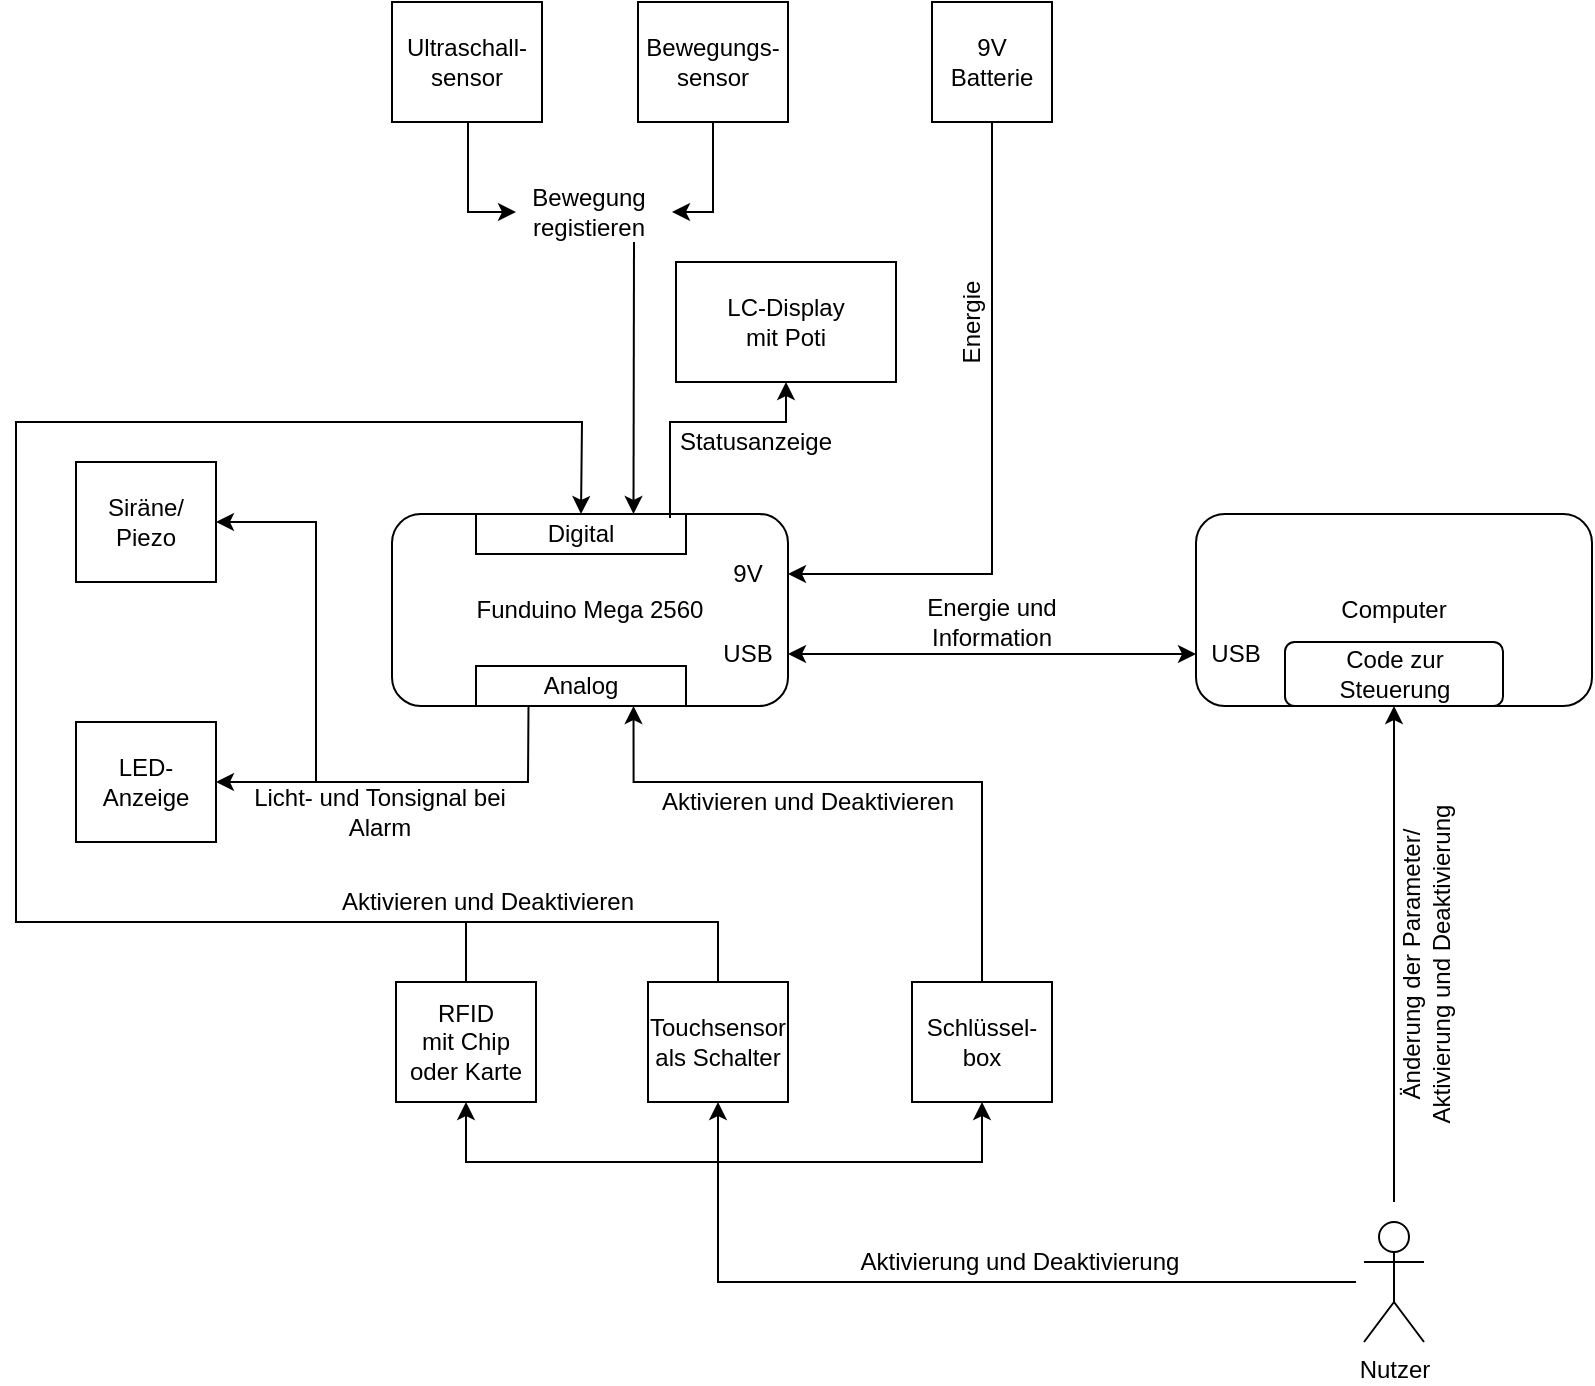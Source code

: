 <mxfile version="11.0.8" type="github"><diagram id="PykqugaIFpiJtWDVT89s" name="Page-1"><mxGraphModel dx="1102" dy="567" grid="1" gridSize="10" guides="1" tooltips="1" connect="1" arrows="1" fold="1" page="1" pageScale="1" pageWidth="1654" pageHeight="1169" math="0" shadow="0"><root><mxCell id="0"/><mxCell id="1" parent="0"/><mxCell id="Ei5GldHbilP3Td4h4mmq-2" value="Funduino Mega 2560" style="rounded=1;whiteSpace=wrap;html=1;" parent="1" vertex="1"><mxGeometry x="728" y="536" width="198" height="96" as="geometry"/></mxCell><mxCell id="Ei5GldHbilP3Td4h4mmq-6" value="USB" style="text;html=1;strokeColor=none;fillColor=none;align=center;verticalAlign=middle;whiteSpace=wrap;rounded=0;" parent="1" vertex="1"><mxGeometry x="886" y="596" width="40" height="20" as="geometry"/></mxCell><mxCell id="Ei5GldHbilP3Td4h4mmq-8" value="9V" style="text;html=1;strokeColor=none;fillColor=none;align=center;verticalAlign=middle;whiteSpace=wrap;rounded=0;" parent="1" vertex="1"><mxGeometry x="886" y="556" width="40" height="20" as="geometry"/></mxCell><mxCell id="Ei5GldHbilP3Td4h4mmq-10" value="Computer" style="rounded=1;whiteSpace=wrap;html=1;" parent="1" vertex="1"><mxGeometry x="1130" y="536" width="198" height="96" as="geometry"/></mxCell><mxCell id="Ei5GldHbilP3Td4h4mmq-11" value="Code zur Steuerung" style="rounded=1;whiteSpace=wrap;html=1;" parent="1" vertex="1"><mxGeometry x="1174.5" y="600" width="109" height="32" as="geometry"/></mxCell><mxCell id="Ei5GldHbilP3Td4h4mmq-12" value="" style="endArrow=classic;startArrow=classic;html=1;entryX=0;entryY=0.5;entryDx=0;entryDy=0;exitX=1;exitY=0.5;exitDx=0;exitDy=0;" parent="1" source="Ei5GldHbilP3Td4h4mmq-6" target="Ei5GldHbilP3Td4h4mmq-14" edge="1"><mxGeometry width="50" height="50" relative="1" as="geometry"><mxPoint x="730" y="700" as="sourcePoint"/><mxPoint x="780" y="650" as="targetPoint"/></mxGeometry></mxCell><mxCell id="Ei5GldHbilP3Td4h4mmq-14" value="USB" style="text;html=1;strokeColor=none;fillColor=none;align=center;verticalAlign=middle;whiteSpace=wrap;rounded=0;" parent="1" vertex="1"><mxGeometry x="1130" y="596" width="40" height="20" as="geometry"/></mxCell><mxCell id="Ei5GldHbilP3Td4h4mmq-15" value="Energie und Information" style="text;html=1;strokeColor=none;fillColor=none;align=center;verticalAlign=middle;whiteSpace=wrap;rounded=0;" parent="1" vertex="1"><mxGeometry x="978" y="580" width="100" height="20" as="geometry"/></mxCell><mxCell id="Ei5GldHbilP3Td4h4mmq-16" value="9V Batterie" style="rounded=0;whiteSpace=wrap;html=1;" parent="1" vertex="1"><mxGeometry x="998" y="280" width="60" height="60" as="geometry"/></mxCell><mxCell id="Ei5GldHbilP3Td4h4mmq-17" value="" style="endArrow=classic;html=1;exitX=0.5;exitY=1;exitDx=0;exitDy=0;entryX=1;entryY=0.5;entryDx=0;entryDy=0;rounded=0;" parent="1" source="Ei5GldHbilP3Td4h4mmq-16" target="Ei5GldHbilP3Td4h4mmq-8" edge="1"><mxGeometry width="50" height="50" relative="1" as="geometry"><mxPoint x="730" y="700" as="sourcePoint"/><mxPoint x="1028" y="560" as="targetPoint"/><Array as="points"><mxPoint x="1028" y="566"/></Array></mxGeometry></mxCell><mxCell id="Ei5GldHbilP3Td4h4mmq-18" value="Energie" style="text;html=1;strokeColor=none;fillColor=none;align=center;verticalAlign=middle;whiteSpace=wrap;rounded=0;rotation=-90;" parent="1" vertex="1"><mxGeometry x="998" y="430" width="40" height="20" as="geometry"/></mxCell><mxCell id="Ei5GldHbilP3Td4h4mmq-20" value="Analog" style="rounded=0;whiteSpace=wrap;html=1;" parent="1" vertex="1"><mxGeometry x="770" y="612" width="105" height="20" as="geometry"/></mxCell><mxCell id="Ei5GldHbilP3Td4h4mmq-21" value="Digital" style="rounded=0;whiteSpace=wrap;html=1;" parent="1" vertex="1"><mxGeometry x="770" y="536" width="105" height="20" as="geometry"/></mxCell><mxCell id="Ei5GldHbilP3Td4h4mmq-29" style="edgeStyle=orthogonalEdgeStyle;rounded=0;orthogonalLoop=1;jettySize=auto;html=1;exitX=0.5;exitY=1;exitDx=0;exitDy=0;entryX=1;entryY=0.5;entryDx=0;entryDy=0;" parent="1" source="Ei5GldHbilP3Td4h4mmq-23" target="Ei5GldHbilP3Td4h4mmq-27" edge="1"><mxGeometry relative="1" as="geometry"/></mxCell><mxCell id="Ei5GldHbilP3Td4h4mmq-23" value="Bewegungs-sensor" style="rounded=0;whiteSpace=wrap;html=1;" parent="1" vertex="1"><mxGeometry x="851" y="280" width="75" height="60" as="geometry"/></mxCell><mxCell id="Ei5GldHbilP3Td4h4mmq-24" value="Ultraschall-sensor" style="rounded=0;whiteSpace=wrap;html=1;" parent="1" vertex="1"><mxGeometry x="728" y="280" width="75" height="60" as="geometry"/></mxCell><mxCell id="Ei5GldHbilP3Td4h4mmq-27" value="Bewegung registieren" style="text;html=1;strokeColor=none;fillColor=none;align=center;verticalAlign=middle;whiteSpace=wrap;rounded=0;" parent="1" vertex="1"><mxGeometry x="785" y="370" width="83" height="30" as="geometry"/></mxCell><mxCell id="Ei5GldHbilP3Td4h4mmq-28" value="" style="endArrow=classic;html=1;rounded=0;" parent="1" edge="1"><mxGeometry width="50" height="50" relative="1" as="geometry"><mxPoint x="766" y="340" as="sourcePoint"/><mxPoint x="790" y="385" as="targetPoint"/><Array as="points"><mxPoint x="766" y="385"/></Array></mxGeometry></mxCell><mxCell id="Ei5GldHbilP3Td4h4mmq-32" value="" style="endArrow=classic;html=1;entryX=0.75;entryY=0;entryDx=0;entryDy=0;" parent="1" target="Ei5GldHbilP3Td4h4mmq-21" edge="1"><mxGeometry width="50" height="50" relative="1" as="geometry"><mxPoint x="849" y="400" as="sourcePoint"/><mxPoint x="780" y="650" as="targetPoint"/></mxGeometry></mxCell><mxCell id="Ei5GldHbilP3Td4h4mmq-34" value="RFID&lt;br&gt;mit Chip oder Karte" style="rounded=0;whiteSpace=wrap;html=1;" parent="1" vertex="1"><mxGeometry x="730" y="770" width="70" height="60" as="geometry"/></mxCell><mxCell id="Ei5GldHbilP3Td4h4mmq-35" value="LC-Display&lt;br&gt;mit Poti" style="rounded=0;whiteSpace=wrap;html=1;" parent="1" vertex="1"><mxGeometry x="870" y="410" width="110" height="60" as="geometry"/></mxCell><mxCell id="Ei5GldHbilP3Td4h4mmq-36" value="Statusanzeige" style="text;html=1;strokeColor=none;fillColor=none;align=center;verticalAlign=middle;whiteSpace=wrap;rounded=0;" parent="1" vertex="1"><mxGeometry x="868" y="490" width="84" height="20" as="geometry"/></mxCell><mxCell id="Ei5GldHbilP3Td4h4mmq-37" value="" style="endArrow=classic;html=1;entryX=0.5;entryY=1;entryDx=0;entryDy=0;rounded=0;" parent="1" target="Ei5GldHbilP3Td4h4mmq-35" edge="1"><mxGeometry width="50" height="50" relative="1" as="geometry"><mxPoint x="867" y="538" as="sourcePoint"/><mxPoint x="630" y="690" as="targetPoint"/><Array as="points"><mxPoint x="867" y="490"/><mxPoint x="925" y="490"/></Array></mxGeometry></mxCell><mxCell id="Ei5GldHbilP3Td4h4mmq-39" value="Touchsensor&lt;br&gt;als Schalter" style="rounded=0;whiteSpace=wrap;html=1;" parent="1" vertex="1"><mxGeometry x="856" y="770" width="70" height="60" as="geometry"/></mxCell><mxCell id="Ei5GldHbilP3Td4h4mmq-41" style="edgeStyle=orthogonalEdgeStyle;rounded=0;orthogonalLoop=1;jettySize=auto;html=1;exitX=0.5;exitY=0;exitDx=0;exitDy=0;entryX=0.75;entryY=1;entryDx=0;entryDy=0;" parent="1" source="Ei5GldHbilP3Td4h4mmq-40" target="Ei5GldHbilP3Td4h4mmq-20" edge="1"><mxGeometry relative="1" as="geometry"><Array as="points"><mxPoint x="1023" y="670"/><mxPoint x="849" y="670"/></Array></mxGeometry></mxCell><mxCell id="Ei5GldHbilP3Td4h4mmq-40" value="Schlüssel-&lt;br&gt;box" style="rounded=0;whiteSpace=wrap;html=1;" parent="1" vertex="1"><mxGeometry x="988" y="770" width="70" height="60" as="geometry"/></mxCell><mxCell id="Ei5GldHbilP3Td4h4mmq-42" value="Aktivieren und Deaktivieren" style="text;html=1;strokeColor=none;fillColor=none;align=center;verticalAlign=middle;whiteSpace=wrap;rounded=0;" parent="1" vertex="1"><mxGeometry x="856" y="670" width="160" height="20" as="geometry"/></mxCell><mxCell id="Ei5GldHbilP3Td4h4mmq-45" value="" style="endArrow=classic;html=1;entryX=0.5;entryY=1;entryDx=0;entryDy=0;rounded=0;" parent="1" target="Ei5GldHbilP3Td4h4mmq-34" edge="1"><mxGeometry width="50" height="50" relative="1" as="geometry"><mxPoint x="890" y="860" as="sourcePoint"/><mxPoint x="780" y="880" as="targetPoint"/><Array as="points"><mxPoint x="765" y="860"/></Array></mxGeometry></mxCell><mxCell id="Ei5GldHbilP3Td4h4mmq-47" value="" style="endArrow=classic;html=1;entryX=0.5;entryY=1;entryDx=0;entryDy=0;rounded=0;" parent="1" target="Ei5GldHbilP3Td4h4mmq-40" edge="1"><mxGeometry width="50" height="50" relative="1" as="geometry"><mxPoint x="890" y="860" as="sourcePoint"/><mxPoint x="780" y="890" as="targetPoint"/><Array as="points"><mxPoint x="1023" y="860"/></Array></mxGeometry></mxCell><mxCell id="Ei5GldHbilP3Td4h4mmq-48" value="" style="endArrow=classic;html=1;exitX=0.5;exitY=0;exitDx=0;exitDy=0;entryX=0.5;entryY=0;entryDx=0;entryDy=0;rounded=0;" parent="1" source="Ei5GldHbilP3Td4h4mmq-39" target="Ei5GldHbilP3Td4h4mmq-21" edge="1"><mxGeometry width="50" height="50" relative="1" as="geometry"><mxPoint x="730" y="940" as="sourcePoint"/><mxPoint x="680" y="650" as="targetPoint"/><Array as="points"><mxPoint x="891" y="740"/><mxPoint x="540" y="740"/><mxPoint x="540" y="490"/><mxPoint x="823" y="490"/></Array></mxGeometry></mxCell><mxCell id="Ei5GldHbilP3Td4h4mmq-49" value="" style="endArrow=none;html=1;entryX=0.5;entryY=0;entryDx=0;entryDy=0;" parent="1" target="Ei5GldHbilP3Td4h4mmq-34" edge="1"><mxGeometry width="50" height="50" relative="1" as="geometry"><mxPoint x="765" y="740" as="sourcePoint"/><mxPoint x="720" y="890" as="targetPoint"/></mxGeometry></mxCell><mxCell id="Ei5GldHbilP3Td4h4mmq-50" value="Aktivieren und Deaktivieren" style="text;html=1;strokeColor=none;fillColor=none;align=center;verticalAlign=middle;whiteSpace=wrap;rounded=0;" parent="1" vertex="1"><mxGeometry x="696" y="720" width="160" height="20" as="geometry"/></mxCell><mxCell id="Ei5GldHbilP3Td4h4mmq-53" value="" style="endArrow=classic;html=1;entryX=0.5;entryY=1;entryDx=0;entryDy=0;rounded=0;" parent="1" target="Ei5GldHbilP3Td4h4mmq-39" edge="1"><mxGeometry width="50" height="50" relative="1" as="geometry"><mxPoint x="1210" y="920" as="sourcePoint"/><mxPoint x="720" y="890" as="targetPoint"/><Array as="points"><mxPoint x="891" y="920"/></Array></mxGeometry></mxCell><mxCell id="Ei5GldHbilP3Td4h4mmq-54" value="Nutzer" style="shape=umlActor;verticalLabelPosition=bottom;labelBackgroundColor=#ffffff;verticalAlign=top;html=1;outlineConnect=0;" parent="1" vertex="1"><mxGeometry x="1214" y="890" width="30" height="60" as="geometry"/></mxCell><mxCell id="Ei5GldHbilP3Td4h4mmq-58" value="" style="endArrow=classic;html=1;entryX=0.5;entryY=1;entryDx=0;entryDy=0;" parent="1" target="Ei5GldHbilP3Td4h4mmq-11" edge="1"><mxGeometry width="50" height="50" relative="1" as="geometry"><mxPoint x="1229" y="880" as="sourcePoint"/><mxPoint x="720" y="990" as="targetPoint"/></mxGeometry></mxCell><mxCell id="Ei5GldHbilP3Td4h4mmq-59" value="Änderung der Parameter/&lt;br&gt;Aktivierung und Deaktivierung" style="text;html=1;strokeColor=none;fillColor=none;align=center;verticalAlign=middle;whiteSpace=wrap;rounded=0;rotation=-90;" parent="1" vertex="1"><mxGeometry x="1150" y="746" width="190" height="30" as="geometry"/></mxCell><mxCell id="Ei5GldHbilP3Td4h4mmq-60" value="Aktivierung und Deaktivierung" style="text;html=1;strokeColor=none;fillColor=none;align=center;verticalAlign=middle;whiteSpace=wrap;rounded=0;" parent="1" vertex="1"><mxGeometry x="952" y="900" width="180" height="20" as="geometry"/></mxCell><mxCell id="Ei5GldHbilP3Td4h4mmq-62" value="Siräne/&lt;br&gt;Piezo" style="rounded=0;whiteSpace=wrap;html=1;" parent="1" vertex="1"><mxGeometry x="570" y="510" width="70" height="60" as="geometry"/></mxCell><mxCell id="Ei5GldHbilP3Td4h4mmq-63" value="LED-Anzeige" style="rounded=0;whiteSpace=wrap;html=1;" parent="1" vertex="1"><mxGeometry x="570" y="640" width="70" height="60" as="geometry"/></mxCell><mxCell id="Ei5GldHbilP3Td4h4mmq-64" value="" style="endArrow=classic;html=1;exitX=0.25;exitY=1;exitDx=0;exitDy=0;entryX=1;entryY=0.5;entryDx=0;entryDy=0;rounded=0;" parent="1" source="Ei5GldHbilP3Td4h4mmq-20" target="Ei5GldHbilP3Td4h4mmq-62" edge="1"><mxGeometry width="50" height="50" relative="1" as="geometry"><mxPoint x="420" y="1040" as="sourcePoint"/><mxPoint x="470" y="990" as="targetPoint"/><Array as="points"><mxPoint x="796" y="670"/><mxPoint x="690" y="670"/><mxPoint x="690" y="540"/></Array></mxGeometry></mxCell><mxCell id="Ei5GldHbilP3Td4h4mmq-65" value="" style="endArrow=classic;html=1;entryX=1;entryY=0.5;entryDx=0;entryDy=0;" parent="1" target="Ei5GldHbilP3Td4h4mmq-63" edge="1"><mxGeometry width="50" height="50" relative="1" as="geometry"><mxPoint x="690" y="670" as="sourcePoint"/><mxPoint x="470" y="990" as="targetPoint"/></mxGeometry></mxCell><mxCell id="Ei5GldHbilP3Td4h4mmq-66" value="Licht- und Tonsignal bei Alarm" style="text;html=1;strokeColor=none;fillColor=none;align=center;verticalAlign=middle;whiteSpace=wrap;rounded=0;" parent="1" vertex="1"><mxGeometry x="653" y="670" width="138" height="30" as="geometry"/></mxCell></root></mxGraphModel></diagram></mxfile>
